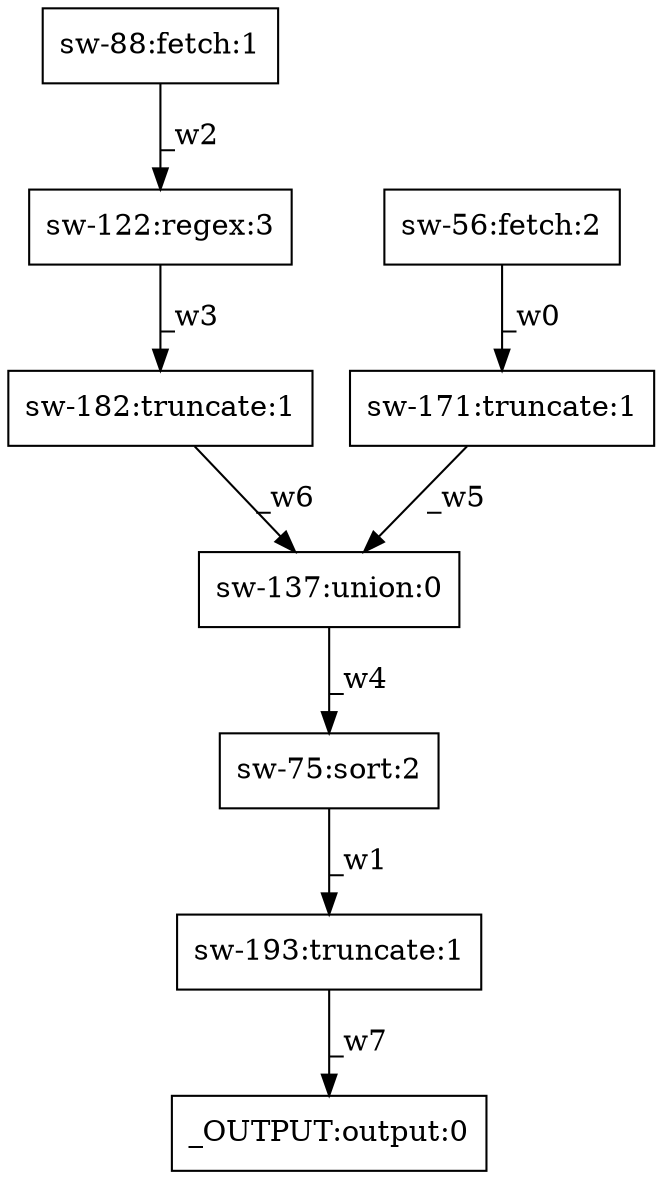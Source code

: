 digraph test1 { node [shape=box] "sw-171" [label="sw-171:truncate:1"];"sw-137" [label="sw-137:union:0"];"sw-193" [label="sw-193:truncate:1"];"_OUTPUT" [label="_OUTPUT:output:0"];"sw-182" [label="sw-182:truncate:1"];"sw-122" [label="sw-122:regex:3"];"sw-75" [label="sw-75:sort:2"];"sw-56" [label="sw-56:fetch:2"];"sw-88" [label="sw-88:fetch:1"];"sw-56" -> "sw-171" [label="_w0"];"sw-75" -> "sw-193" [label="_w1"];"sw-88" -> "sw-122" [label="_w2"];"sw-122" -> "sw-182" [label="_w3"];"sw-137" -> "sw-75" [label="_w4"];"sw-171" -> "sw-137" [label="_w5"];"sw-182" -> "sw-137" [label="_w6"];"sw-193" -> "_OUTPUT" [label="_w7"];}